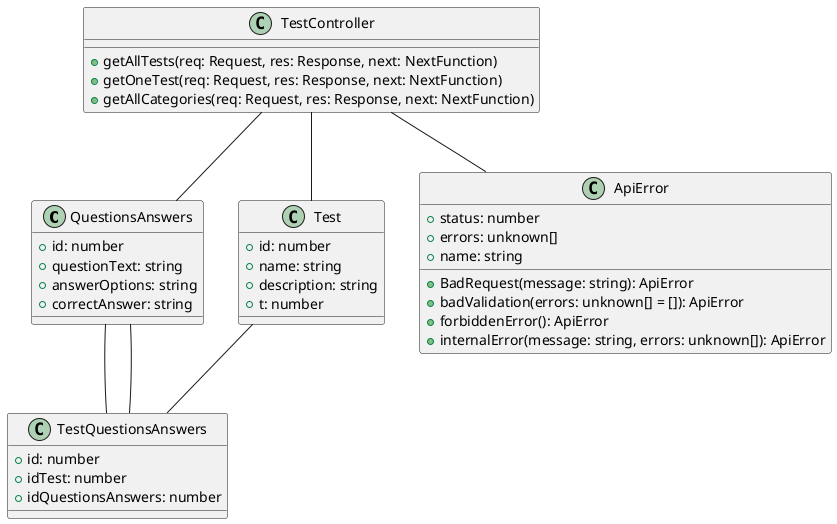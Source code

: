 @startuml

class QuestionsAnswers {
  + id: number
  + questionText: string
  + answerOptions: string
  + correctAnswer: string
}

class Test {
  + id: number
  + name: string
  + description: string
  + t: number
}

class TestQuestionsAnswers {
  + id: number
  + idTest: number
  + idQuestionsAnswers: number
}

class TestController {
  + getAllTests(req: Request, res: Response, next: NextFunction)
  + getOneTest(req: Request, res: Response, next: NextFunction)
  + getAllCategories(req: Request, res: Response, next: NextFunction)
}

class ApiError {
  + status: number
  + errors: unknown[]
  + name: string
  + BadRequest(message: string): ApiError
  + badValidation(errors: unknown[] = []): ApiError
  + forbiddenError(): ApiError
  + internalError(message: string, errors: unknown[]): ApiError
}

QuestionsAnswers -- TestQuestionsAnswers
Test -- TestQuestionsAnswers
TestQuestionsAnswers -- QuestionsAnswers

TestController -- QuestionsAnswers
TestController -- Test
TestController -- ApiError

@enduml



